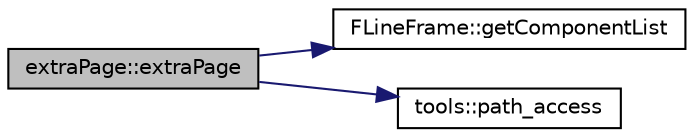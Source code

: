 digraph "extraPage::extraPage"
{
 // INTERACTIVE_SVG=YES
  edge [fontname="Helvetica",fontsize="10",labelfontname="Helvetica",labelfontsize="10"];
  node [fontname="Helvetica",fontsize="10",shape=record];
  rankdir="LR";
  Node0 [label="extraPage::extraPage",height=0.2,width=0.4,color="black", fillcolor="grey75", style="filled", fontcolor="black"];
  Node0 -> Node1 [color="midnightblue",fontsize="10",style="solid",fontname="Helvetica"];
  Node1 [label="FLineFrame::getComponentList",height=0.2,width=0.4,color="black", fillcolor="white", style="filled",URL="$class_f_line_frame.html#a5debca9f6fbf28824aff949dd245351d",tooltip="Accesseur en lecture de la liste des composants componentList. "];
  Node0 -> Node2 [color="midnightblue",fontsize="10",style="solid",fontname="Helvetica"];
  Node2 [label="tools::path_access",height=0.2,width=0.4,color="black", fillcolor="white", style="filled",URL="$classtools.html#a89d2cd8ffcaed8423439c16d1ee59ab0",tooltip="Renvoie le chemin d&#39;un fichier ou d&#39;un répertoire du répertoire racine de la distribution (adjacent a..."];
}
